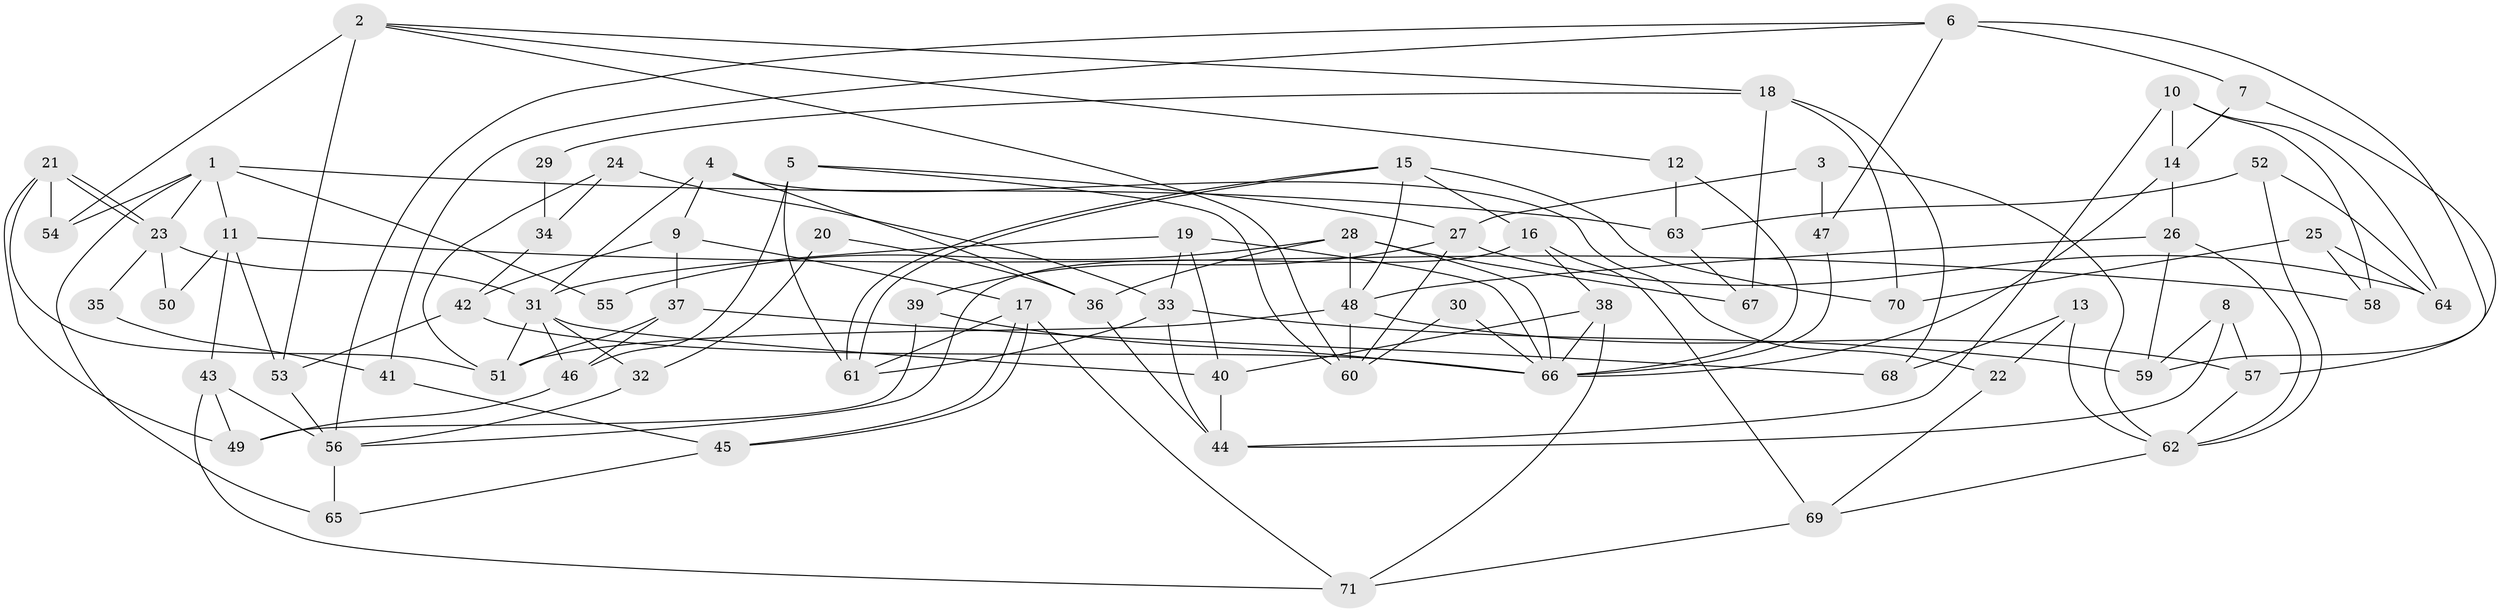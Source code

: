 // Generated by graph-tools (version 1.1) at 2025/52/03/09/25 04:52:05]
// undirected, 71 vertices, 142 edges
graph export_dot {
graph [start="1"]
  node [color=gray90,style=filled];
  1;
  2;
  3;
  4;
  5;
  6;
  7;
  8;
  9;
  10;
  11;
  12;
  13;
  14;
  15;
  16;
  17;
  18;
  19;
  20;
  21;
  22;
  23;
  24;
  25;
  26;
  27;
  28;
  29;
  30;
  31;
  32;
  33;
  34;
  35;
  36;
  37;
  38;
  39;
  40;
  41;
  42;
  43;
  44;
  45;
  46;
  47;
  48;
  49;
  50;
  51;
  52;
  53;
  54;
  55;
  56;
  57;
  58;
  59;
  60;
  61;
  62;
  63;
  64;
  65;
  66;
  67;
  68;
  69;
  70;
  71;
  1 -- 23;
  1 -- 63;
  1 -- 11;
  1 -- 54;
  1 -- 55;
  1 -- 65;
  2 -- 12;
  2 -- 54;
  2 -- 18;
  2 -- 53;
  2 -- 60;
  3 -- 62;
  3 -- 27;
  3 -- 47;
  4 -- 31;
  4 -- 9;
  4 -- 22;
  4 -- 36;
  5 -- 61;
  5 -- 46;
  5 -- 27;
  5 -- 60;
  6 -- 56;
  6 -- 47;
  6 -- 7;
  6 -- 41;
  6 -- 59;
  7 -- 14;
  7 -- 57;
  8 -- 44;
  8 -- 57;
  8 -- 59;
  9 -- 17;
  9 -- 42;
  9 -- 37;
  10 -- 44;
  10 -- 58;
  10 -- 14;
  10 -- 64;
  11 -- 43;
  11 -- 50;
  11 -- 53;
  11 -- 58;
  12 -- 63;
  12 -- 66;
  13 -- 62;
  13 -- 22;
  13 -- 68;
  14 -- 66;
  14 -- 26;
  15 -- 61;
  15 -- 61;
  15 -- 48;
  15 -- 16;
  15 -- 70;
  16 -- 56;
  16 -- 38;
  16 -- 69;
  17 -- 45;
  17 -- 45;
  17 -- 71;
  17 -- 61;
  18 -- 68;
  18 -- 29;
  18 -- 67;
  18 -- 70;
  19 -- 33;
  19 -- 66;
  19 -- 31;
  19 -- 40;
  20 -- 32;
  20 -- 36;
  21 -- 51;
  21 -- 23;
  21 -- 23;
  21 -- 49;
  21 -- 54;
  22 -- 69;
  23 -- 31;
  23 -- 35;
  23 -- 50;
  24 -- 33;
  24 -- 51;
  24 -- 34;
  25 -- 64;
  25 -- 70;
  25 -- 58;
  26 -- 59;
  26 -- 48;
  26 -- 62;
  27 -- 60;
  27 -- 39;
  27 -- 64;
  28 -- 48;
  28 -- 66;
  28 -- 36;
  28 -- 55;
  28 -- 67;
  29 -- 34;
  30 -- 66;
  30 -- 60;
  31 -- 40;
  31 -- 32;
  31 -- 46;
  31 -- 51;
  32 -- 56;
  33 -- 61;
  33 -- 59;
  33 -- 44;
  34 -- 42;
  35 -- 41;
  36 -- 44;
  37 -- 51;
  37 -- 46;
  37 -- 68;
  38 -- 40;
  38 -- 66;
  38 -- 71;
  39 -- 49;
  39 -- 66;
  40 -- 44;
  41 -- 45;
  42 -- 53;
  42 -- 66;
  43 -- 71;
  43 -- 49;
  43 -- 56;
  45 -- 65;
  46 -- 49;
  47 -- 66;
  48 -- 60;
  48 -- 51;
  48 -- 57;
  52 -- 62;
  52 -- 64;
  52 -- 63;
  53 -- 56;
  56 -- 65;
  57 -- 62;
  62 -- 69;
  63 -- 67;
  69 -- 71;
}
